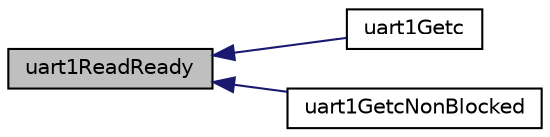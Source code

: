 digraph "uart1ReadReady"
{
  edge [fontname="Helvetica",fontsize="10",labelfontname="Helvetica",labelfontsize="10"];
  node [fontname="Helvetica",fontsize="10",shape=record];
  rankdir="LR";
  Node17 [label="uart1ReadReady",height=0.2,width=0.4,color="black", fillcolor="grey75", style="filled", fontcolor="black"];
  Node17 -> Node18 [dir="back",color="midnightblue",fontsize="10",style="solid",fontname="Helvetica"];
  Node18 [label="uart1Getc",height=0.2,width=0.4,color="black", fillcolor="white", style="filled",URL="$de/ddf/uart1_8cpp.html#a4028cd378a26a7051189f22af88711a0"];
  Node17 -> Node19 [dir="back",color="midnightblue",fontsize="10",style="solid",fontname="Helvetica"];
  Node19 [label="uart1GetcNonBlocked",height=0.2,width=0.4,color="black", fillcolor="white", style="filled",URL="$de/ddf/uart1_8cpp.html#ae6499fe57e2d4658665883c1f60bf380"];
}
